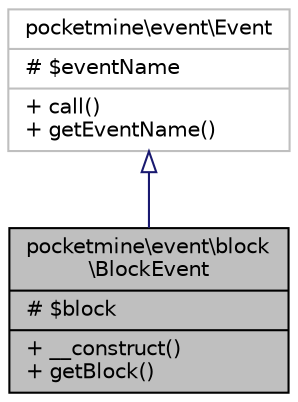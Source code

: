 digraph "pocketmine\event\block\BlockEvent"
{
 // INTERACTIVE_SVG=YES
 // LATEX_PDF_SIZE
  edge [fontname="Helvetica",fontsize="10",labelfontname="Helvetica",labelfontsize="10"];
  node [fontname="Helvetica",fontsize="10",shape=record];
  Node1 [label="{pocketmine\\event\\block\l\\BlockEvent\n|# $block\l|+ __construct()\l+ getBlock()\l}",height=0.2,width=0.4,color="black", fillcolor="grey75", style="filled", fontcolor="black",tooltip=" "];
  Node2 -> Node1 [dir="back",color="midnightblue",fontsize="10",style="solid",arrowtail="onormal",fontname="Helvetica"];
  Node2 [label="{pocketmine\\event\\Event\n|# $eventName\l|+ call()\l+ getEventName()\l}",height=0.2,width=0.4,color="grey75", fillcolor="white", style="filled",URL="$d1/d2f/classpocketmine_1_1event_1_1_event.html",tooltip=" "];
}
